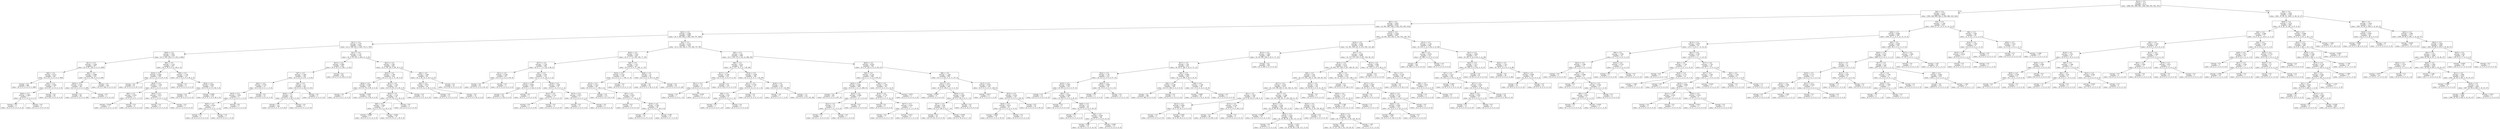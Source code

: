 digraph Tree {
node [shape=box] ;
0 [label="X[14] <= 0.5\nentropy = 3.17\nsamples = 8712\nvalue = [996, 961, 966, 965, 1000, 969, 952, 952, 951]"] ;
1 [label="X[2] <= 0.5\nentropy = 2.979\nsamples = 6943\nvalue = [505, 928, 884, 942, 0, 956, 886, 918, 924]"] ;
0 -> 1 [labeldistance=2.5, labelangle=45, headlabel="True"] ;
2 [label="X[5] <= 0.5\nentropy = 2.807\nsamples = 6325\nvalue = [0, 901, 863, 928, 0, 942, 872, 903, 916]"] ;
1 -> 2 ;
3 [label="X[23] <= 0.5\nentropy = 2.499\nsamples = 3368\nvalue = [0, 0, 340, 485, 0, 608, 338, 757, 840]"] ;
2 -> 3 ;
4 [label="X[17] <= 0.5\nentropy = 2.107\nsamples = 1843\nvalue = [0, 0, 196, 303, 0, 429, 170, 0, 745]"] ;
3 -> 4 ;
5 [label="X[20] <= 0.5\nentropy = 1.601\nsamples = 1104\nvalue = [0, 0, 143, 158, 0, 0, 139, 0, 664]"] ;
4 -> 5 ;
6 [label="X[11] <= 0.5\nentropy = 1.028\nsamples = 877\nvalue = [0, 0, 67, 150, 0, 0, 0, 0, 660]"] ;
5 -> 6 ;
7 [label="X[8] <= 0.5\nentropy = 0.473\nsamples = 661\nvalue = [0, 0, 67, 0, 0, 0, 0, 0, 594]"] ;
6 -> 7 ;
8 [label="entropy = 0.0\nsamples = 589\nvalue = [0, 0, 0, 0, 0, 0, 0, 0, 589]"] ;
7 -> 8 ;
9 [label="X[4] <= 0.5\nentropy = 0.364\nsamples = 72\nvalue = [0, 0, 67, 0, 0, 0, 0, 0, 5]"] ;
7 -> 9 ;
10 [label="X[24] <= 0.5\nentropy = 0.863\nsamples = 7\nvalue = [0, 0, 2, 0, 0, 0, 0, 0, 5]"] ;
9 -> 10 ;
11 [label="entropy = 0.0\nsamples = 5\nvalue = [0, 0, 0, 0, 0, 0, 0, 0, 5]"] ;
10 -> 11 ;
12 [label="entropy = 0.0\nsamples = 2\nvalue = [0, 0, 2, 0, 0, 0, 0, 0, 0]"] ;
10 -> 12 ;
13 [label="entropy = 0.0\nsamples = 65\nvalue = [0, 0, 65, 0, 0, 0, 0, 0, 0]"] ;
9 -> 13 ;
14 [label="X[6] <= 0.5\nentropy = 0.888\nsamples = 216\nvalue = [0, 0, 0, 150, 0, 0, 0, 0, 66]"] ;
6 -> 14 ;
15 [label="X[24] <= 0.5\nentropy = 0.191\nsamples = 68\nvalue = [0, 0, 0, 2, 0, 0, 0, 0, 66]"] ;
14 -> 15 ;
16 [label="entropy = 0.0\nsamples = 66\nvalue = [0, 0, 0, 0, 0, 0, 0, 0, 66]"] ;
15 -> 16 ;
17 [label="entropy = 0.0\nsamples = 2\nvalue = [0, 0, 0, 2, 0, 0, 0, 0, 0]"] ;
15 -> 17 ;
18 [label="entropy = 0.0\nsamples = 148\nvalue = [0, 0, 0, 148, 0, 0, 0, 0, 0]"] ;
14 -> 18 ;
19 [label="X[9] <= 0.5\nentropy = 1.235\nsamples = 227\nvalue = [0, 0, 76, 8, 0, 0, 139, 0, 4]"] ;
5 -> 19 ;
20 [label="X[16] <= 0.5\nentropy = 0.482\nsamples = 100\nvalue = [0, 0, 1, 8, 0, 0, 91, 0, 0]"] ;
19 -> 20 ;
21 [label="entropy = 0.0\nsamples = 87\nvalue = [0, 0, 0, 0, 0, 0, 87, 0, 0]"] ;
20 -> 21 ;
22 [label="X[25] <= 0.5\nentropy = 1.239\nsamples = 13\nvalue = [0, 0, 1, 8, 0, 0, 4, 0, 0]"] ;
20 -> 22 ;
23 [label="X[0] <= 0.5\nentropy = 0.503\nsamples = 9\nvalue = [0, 0, 0, 8, 0, 0, 1, 0, 0]"] ;
22 -> 23 ;
24 [label="entropy = 0.918\nsamples = 3\nvalue = [0, 0, 0, 2, 0, 0, 1, 0, 0]"] ;
23 -> 24 ;
25 [label="entropy = 0.0\nsamples = 6\nvalue = [0, 0, 0, 6, 0, 0, 0, 0, 0]"] ;
23 -> 25 ;
26 [label="X[10] <= 0.5\nentropy = 0.811\nsamples = 4\nvalue = [0, 0, 1, 0, 0, 0, 3, 0, 0]"] ;
22 -> 26 ;
27 [label="entropy = 0.0\nsamples = 3\nvalue = [0, 0, 0, 0, 0, 0, 3, 0, 0]"] ;
26 -> 27 ;
28 [label="entropy = 0.0\nsamples = 1\nvalue = [0, 0, 1, 0, 0, 0, 0, 0, 0]"] ;
26 -> 28 ;
29 [label="X[8] <= 0.5\nentropy = 1.136\nsamples = 127\nvalue = [0, 0, 75, 0, 0, 0, 48, 0, 4]"] ;
19 -> 29 ;
30 [label="entropy = 0.0\nsamples = 4\nvalue = [0, 0, 0, 0, 0, 0, 0, 0, 4]"] ;
29 -> 30 ;
31 [label="X[22] <= 0.5\nentropy = 0.965\nsamples = 123\nvalue = [0, 0, 75, 0, 0, 0, 48, 0, 0]"] ;
29 -> 31 ;
32 [label="entropy = 0.0\nsamples = 18\nvalue = [0, 0, 18, 0, 0, 0, 0, 0, 0]"] ;
31 -> 32 ;
33 [label="entropy = 0.995\nsamples = 105\nvalue = [0, 0, 57, 0, 0, 0, 48, 0, 0]"] ;
31 -> 33 ;
34 [label="X[11] <= 0.5\nentropy = 1.731\nsamples = 739\nvalue = [0, 0, 53, 145, 0, 429, 31, 0, 81]"] ;
4 -> 34 ;
35 [label="X[13] <= 0.5\nentropy = 0.985\nsamples = 445\nvalue = [0, 0, 23, 0, 0, 340, 1, 0, 81]"] ;
34 -> 35 ;
36 [label="X[7] <= 0.5\nentropy = 1.449\nsamples = 192\nvalue = [0, 0, 23, 0, 0, 87, 1, 0, 81]"] ;
35 -> 36 ;
37 [label="X[21] <= 0.5\nentropy = 0.725\nsamples = 27\nvalue = [0, 0, 23, 0, 0, 3, 1, 0, 0]"] ;
36 -> 37 ;
38 [label="X[19] <= 0.5\nentropy = 1.459\nsamples = 6\nvalue = [0, 0, 2, 0, 0, 3, 1, 0, 0]"] ;
37 -> 38 ;
39 [label="X[25] <= 0.5\nentropy = 0.918\nsamples = 3\nvalue = [0, 0, 2, 0, 0, 0, 1, 0, 0]"] ;
38 -> 39 ;
40 [label="entropy = 0.0\nsamples = 2\nvalue = [0, 0, 2, 0, 0, 0, 0, 0, 0]"] ;
39 -> 40 ;
41 [label="entropy = 0.0\nsamples = 1\nvalue = [0, 0, 0, 0, 0, 0, 1, 0, 0]"] ;
39 -> 41 ;
42 [label="entropy = 0.0\nsamples = 3\nvalue = [0, 0, 0, 0, 0, 3, 0, 0, 0]"] ;
38 -> 42 ;
43 [label="entropy = 0.0\nsamples = 21\nvalue = [0, 0, 21, 0, 0, 0, 0, 0, 0]"] ;
37 -> 43 ;
44 [label="X[9] <= 0.5\nentropy = 1.0\nsamples = 165\nvalue = [0, 0, 0, 0, 0, 84, 0, 0, 81]"] ;
36 -> 44 ;
45 [label="X[24] <= 0.5\nentropy = 1.0\nsamples = 161\nvalue = [0, 0, 0, 0, 0, 80, 0, 0, 81]"] ;
44 -> 45 ;
46 [label="entropy = 1.0\nsamples = 158\nvalue = [0, 0, 0, 0, 0, 77, 0, 0, 81]"] ;
45 -> 46 ;
47 [label="entropy = 0.0\nsamples = 3\nvalue = [0, 0, 0, 0, 0, 3, 0, 0, 0]"] ;
45 -> 47 ;
48 [label="entropy = 0.0\nsamples = 4\nvalue = [0, 0, 0, 0, 0, 4, 0, 0, 0]"] ;
44 -> 48 ;
49 [label="entropy = 0.0\nsamples = 253\nvalue = [0, 0, 0, 0, 0, 253, 0, 0, 0]"] ;
35 -> 49 ;
50 [label="X[21] <= 0.5\nentropy = 1.697\nsamples = 294\nvalue = [0, 0, 30, 145, 0, 89, 30, 0, 0]"] ;
34 -> 50 ;
51 [label="X[20] <= 0.5\nentropy = 1.365\nsamples = 234\nvalue = [0, 0, 0, 133, 0, 71, 30, 0, 0]"] ;
50 -> 51 ;
52 [label="X[26] <= 0.5\nentropy = 0.994\nsamples = 143\nvalue = [0, 0, 0, 78, 0, 65, 0, 0, 0]"] ;
51 -> 52 ;
53 [label="entropy = 0.0\nsamples = 1\nvalue = [0, 0, 0, 0, 0, 1, 0, 0, 0]"] ;
52 -> 53 ;
54 [label="entropy = 0.993\nsamples = 142\nvalue = [0, 0, 0, 78, 0, 64, 0, 0, 0]"] ;
52 -> 54 ;
55 [label="X[13] <= 0.5\nentropy = 1.225\nsamples = 91\nvalue = [0, 0, 0, 55, 0, 6, 30, 0, 0]"] ;
51 -> 55 ;
56 [label="X[25] <= 0.5\nentropy = 1.132\nsamples = 79\nvalue = [0, 0, 0, 55, 0, 6, 18, 0, 0]"] ;
55 -> 56 ;
57 [label="X[8] <= 0.5\nentropy = 1.059\nsamples = 77\nvalue = [0, 0, 0, 55, 0, 4, 18, 0, 0]"] ;
56 -> 57 ;
58 [label="entropy = 0.985\nsamples = 7\nvalue = [0, 0, 0, 4, 0, 3, 0, 0, 0]"] ;
57 -> 58 ;
59 [label="entropy = 0.924\nsamples = 70\nvalue = [0, 0, 0, 51, 0, 1, 18, 0, 0]"] ;
57 -> 59 ;
60 [label="entropy = 0.0\nsamples = 2\nvalue = [0, 0, 0, 0, 0, 2, 0, 0, 0]"] ;
56 -> 60 ;
61 [label="entropy = 0.0\nsamples = 12\nvalue = [0, 0, 0, 0, 0, 0, 12, 0, 0]"] ;
55 -> 61 ;
62 [label="X[8] <= 0.5\nentropy = 1.485\nsamples = 60\nvalue = [0, 0, 30, 12, 0, 18, 0, 0, 0]"] ;
50 -> 62 ;
63 [label="X[0] <= 0.5\nentropy = 0.971\nsamples = 30\nvalue = [0, 0, 0, 12, 0, 18, 0, 0, 0]"] ;
62 -> 63 ;
64 [label="entropy = 0.0\nsamples = 12\nvalue = [0, 0, 0, 12, 0, 0, 0, 0, 0]"] ;
63 -> 64 ;
65 [label="entropy = 0.0\nsamples = 18\nvalue = [0, 0, 0, 0, 0, 18, 0, 0, 0]"] ;
63 -> 65 ;
66 [label="entropy = 0.0\nsamples = 30\nvalue = [0, 0, 30, 0, 0, 0, 0, 0, 0]"] ;
62 -> 66 ;
67 [label="X[4] <= 0.5\nentropy = 2.152\nsamples = 1525\nvalue = [0, 0, 144, 182, 0, 179, 168, 757, 95]"] ;
3 -> 67 ;
68 [label="X[20] <= 0.5\nentropy = 1.912\nsamples = 435\nvalue = [0, 0, 1, 7, 0, 159, 156, 77, 35]"] ;
67 -> 68 ;
69 [label="X[17] <= 0.5\nentropy = 1.235\nsamples = 198\nvalue = [0, 0, 1, 7, 0, 122, 0, 66, 2]"] ;
68 -> 69 ;
70 [label="X[11] <= 0.5\nentropy = 0.198\nsamples = 65\nvalue = [0, 0, 0, 2, 0, 0, 0, 63, 0]"] ;
69 -> 70 ;
71 [label="entropy = 0.0\nsamples = 63\nvalue = [0, 0, 0, 0, 0, 0, 0, 63, 0]"] ;
70 -> 71 ;
72 [label="entropy = 0.0\nsamples = 2\nvalue = [0, 0, 0, 2, 0, 0, 0, 0, 0]"] ;
70 -> 72 ;
73 [label="X[1] <= 0.5\nentropy = 0.56\nsamples = 133\nvalue = [0, 0, 1, 5, 0, 122, 0, 3, 2]"] ;
69 -> 73 ;
74 [label="X[12] <= 0.5\nentropy = 0.068\nsamples = 123\nvalue = [0, 0, 0, 1, 0, 122, 0, 0, 0]"] ;
73 -> 74 ;
75 [label="entropy = 0.0\nsamples = 122\nvalue = [0, 0, 0, 0, 0, 122, 0, 0, 0]"] ;
74 -> 75 ;
76 [label="entropy = 0.0\nsamples = 1\nvalue = [0, 0, 0, 1, 0, 0, 0, 0, 0]"] ;
74 -> 76 ;
77 [label="X[18] <= 0.5\nentropy = 1.846\nsamples = 10\nvalue = [0, 0, 1, 4, 0, 0, 0, 3, 2]"] ;
73 -> 77 ;
78 [label="X[12] <= 0.5\nentropy = 0.722\nsamples = 5\nvalue = [0, 0, 1, 4, 0, 0, 0, 0, 0]"] ;
77 -> 78 ;
79 [label="entropy = 0.0\nsamples = 1\nvalue = [0, 0, 1, 0, 0, 0, 0, 0, 0]"] ;
78 -> 79 ;
80 [label="entropy = 0.0\nsamples = 4\nvalue = [0, 0, 0, 4, 0, 0, 0, 0, 0]"] ;
78 -> 80 ;
81 [label="X[13] <= 0.5\nentropy = 0.971\nsamples = 5\nvalue = [0, 0, 0, 0, 0, 0, 0, 3, 2]"] ;
77 -> 81 ;
82 [label="entropy = 0.0\nsamples = 3\nvalue = [0, 0, 0, 0, 0, 0, 0, 3, 0]"] ;
81 -> 82 ;
83 [label="entropy = 0.0\nsamples = 2\nvalue = [0, 0, 0, 0, 0, 0, 0, 0, 2]"] ;
81 -> 83 ;
84 [label="X[6] <= 0.5\nentropy = 1.417\nsamples = 237\nvalue = [0, 0, 0, 0, 0, 37, 156, 11, 33]"] ;
68 -> 84 ;
85 [label="X[16] <= 0.5\nentropy = 0.722\nsamples = 178\nvalue = [0, 0, 0, 0, 0, 7, 156, 11, 4]"] ;
84 -> 85 ;
86 [label="X[13] <= 0.5\nentropy = 0.413\nsamples = 167\nvalue = [0, 0, 0, 0, 0, 7, 156, 0, 4]"] ;
85 -> 86 ;
87 [label="entropy = 0.0\nsamples = 114\nvalue = [0, 0, 0, 0, 0, 0, 114, 0, 0]"] ;
86 -> 87 ;
88 [label="X[7] <= 0.5\nentropy = 0.933\nsamples = 53\nvalue = [0, 0, 0, 0, 0, 7, 42, 0, 4]"] ;
86 -> 88 ;
89 [label="entropy = 0.0\nsamples = 4\nvalue = [0, 0, 0, 0, 0, 0, 0, 0, 4]"] ;
88 -> 89 ;
90 [label="X[10] <= 0.5\nentropy = 0.592\nsamples = 49\nvalue = [0, 0, 0, 0, 0, 7, 42, 0, 0]"] ;
88 -> 90 ;
91 [label="entropy = 0.0\nsamples = 37\nvalue = [0, 0, 0, 0, 0, 0, 37, 0, 0]"] ;
90 -> 91 ;
92 [label="entropy = 0.98\nsamples = 12\nvalue = [0, 0, 0, 0, 0, 7, 5, 0, 0]"] ;
90 -> 92 ;
93 [label="entropy = 0.0\nsamples = 11\nvalue = [0, 0, 0, 0, 0, 0, 0, 11, 0]"] ;
85 -> 93 ;
94 [label="X[26] <= 0.5\nentropy = 1.0\nsamples = 59\nvalue = [0, 0, 0, 0, 0, 30, 0, 0, 29]"] ;
84 -> 94 ;
95 [label="entropy = 0.0\nsamples = 30\nvalue = [0, 0, 0, 0, 0, 30, 0, 0, 0]"] ;
94 -> 95 ;
96 [label="entropy = 0.0\nsamples = 29\nvalue = [0, 0, 0, 0, 0, 0, 0, 0, 29]"] ;
94 -> 96 ;
97 [label="X[0] <= 0.5\nentropy = 1.64\nsamples = 1090\nvalue = [0, 0, 143, 175, 0, 20, 12, 680, 60]"] ;
67 -> 97 ;
98 [label="X[6] <= 0.5\nentropy = 2.013\nsamples = 305\nvalue = [0, 0, 137, 31, 0, 5, 7, 65, 60]"] ;
97 -> 98 ;
99 [label="X[17] <= 0.5\nentropy = 0.109\nsamples = 139\nvalue = [0, 0, 137, 0, 0, 0, 0, 2, 0]"] ;
98 -> 99 ;
100 [label="X[11] <= 0.5\nentropy = 1.0\nsamples = 4\nvalue = [0, 0, 2, 0, 0, 0, 0, 2, 0]"] ;
99 -> 100 ;
101 [label="entropy = 0.0\nsamples = 1\nvalue = [0, 0, 0, 0, 0, 0, 0, 1, 0]"] ;
100 -> 101 ;
102 [label="entropy = 0.918\nsamples = 3\nvalue = [0, 0, 2, 0, 0, 0, 0, 1, 0]"] ;
100 -> 102 ;
103 [label="entropy = 0.0\nsamples = 135\nvalue = [0, 0, 135, 0, 0, 0, 0, 0, 0]"] ;
99 -> 103 ;
104 [label="X[16] <= 0.5\nentropy = 1.858\nsamples = 166\nvalue = [0, 0, 0, 31, 0, 5, 7, 63, 60]"] ;
98 -> 104 ;
105 [label="X[11] <= 0.5\nentropy = 0.745\nsamples = 37\nvalue = [0, 0, 0, 31, 0, 5, 0, 1, 0]"] ;
104 -> 105 ;
106 [label="X[9] <= 0.5\nentropy = 0.65\nsamples = 6\nvalue = [0, 0, 0, 0, 0, 5, 0, 1, 0]"] ;
105 -> 106 ;
107 [label="entropy = 0.0\nsamples = 1\nvalue = [0, 0, 0, 0, 0, 0, 0, 1, 0]"] ;
106 -> 107 ;
108 [label="entropy = 0.0\nsamples = 5\nvalue = [0, 0, 0, 0, 0, 5, 0, 0, 0]"] ;
106 -> 108 ;
109 [label="entropy = 0.0\nsamples = 31\nvalue = [0, 0, 0, 31, 0, 0, 0, 0, 0]"] ;
105 -> 109 ;
110 [label="X[19] <= 0.5\nentropy = 1.25\nsamples = 129\nvalue = [0, 0, 0, 0, 0, 0, 7, 62, 60]"] ;
104 -> 110 ;
111 [label="entropy = 0.0\nsamples = 7\nvalue = [0, 0, 0, 0, 0, 0, 7, 0, 0]"] ;
110 -> 111 ;
112 [label="entropy = 1.0\nsamples = 122\nvalue = [0, 0, 0, 0, 0, 0, 0, 62, 60]"] ;
110 -> 112 ;
113 [label="X[20] <= 0.5\nentropy = 0.934\nsamples = 785\nvalue = [0, 0, 6, 144, 0, 15, 5, 615, 0]"] ;
97 -> 113 ;
114 [label="X[8] <= 0.5\nentropy = 0.144\nsamples = 486\nvalue = [0, 0, 3, 1, 0, 4, 0, 478, 0]"] ;
113 -> 114 ;
115 [label="X[25] <= 0.5\nentropy = 0.044\nsamples = 468\nvalue = [0, 0, 0, 1, 0, 1, 0, 466, 0]"] ;
114 -> 115 ;
116 [label="entropy = 0.0\nsamples = 457\nvalue = [0, 0, 0, 0, 0, 0, 0, 457, 0]"] ;
115 -> 116 ;
117 [label="X[19] <= 0.5\nentropy = 0.866\nsamples = 11\nvalue = [0, 0, 0, 1, 0, 1, 0, 9, 0]"] ;
115 -> 117 ;
118 [label="X[12] <= 0.5\nentropy = 1.0\nsamples = 2\nvalue = [0, 0, 0, 1, 0, 1, 0, 0, 0]"] ;
117 -> 118 ;
119 [label="entropy = 0.0\nsamples = 1\nvalue = [0, 0, 0, 1, 0, 0, 0, 0, 0]"] ;
118 -> 119 ;
120 [label="entropy = 0.0\nsamples = 1\nvalue = [0, 0, 0, 0, 0, 1, 0, 0, 0]"] ;
118 -> 120 ;
121 [label="entropy = 0.0\nsamples = 9\nvalue = [0, 0, 0, 0, 0, 0, 0, 9, 0]"] ;
117 -> 121 ;
122 [label="X[9] <= 0.5\nentropy = 1.252\nsamples = 18\nvalue = [0, 0, 3, 0, 0, 3, 0, 12, 0]"] ;
114 -> 122 ;
123 [label="X[10] <= 0.5\nentropy = 0.779\nsamples = 13\nvalue = [0, 0, 0, 0, 0, 3, 0, 10, 0]"] ;
122 -> 123 ;
124 [label="entropy = 0.0\nsamples = 2\nvalue = [0, 0, 0, 0, 0, 2, 0, 0, 0]"] ;
123 -> 124 ;
125 [label="X[17] <= 0.5\nentropy = 0.439\nsamples = 11\nvalue = [0, 0, 0, 0, 0, 1, 0, 10, 0]"] ;
123 -> 125 ;
126 [label="entropy = 0.0\nsamples = 7\nvalue = [0, 0, 0, 0, 0, 0, 0, 7, 0]"] ;
125 -> 126 ;
127 [label="entropy = 0.811\nsamples = 4\nvalue = [0, 0, 0, 0, 0, 1, 0, 3, 0]"] ;
125 -> 127 ;
128 [label="entropy = 0.971\nsamples = 5\nvalue = [0, 0, 3, 0, 0, 0, 0, 2, 0]"] ;
122 -> 128 ;
129 [label="X[8] <= 0.5\nentropy = 1.365\nsamples = 299\nvalue = [0, 0, 3, 143, 0, 11, 5, 137, 0]"] ;
113 -> 129 ;
130 [label="X[11] <= 0.5\nentropy = 0.715\nsamples = 160\nvalue = [0, 0, 0, 138, 0, 11, 0, 11, 0]"] ;
129 -> 130 ;
131 [label="entropy = 0.918\nsamples = 6\nvalue = [0, 0, 0, 0, 0, 2, 0, 4, 0]"] ;
130 -> 131 ;
132 [label="X[25] <= 0.5\nentropy = 0.584\nsamples = 154\nvalue = [0, 0, 0, 138, 0, 9, 0, 7, 0]"] ;
130 -> 132 ;
133 [label="X[17] <= 0.5\nentropy = 0.69\nsamples = 122\nvalue = [0, 0, 0, 106, 0, 9, 0, 7, 0]"] ;
132 -> 133 ;
134 [label="entropy = 0.0\nsamples = 30\nvalue = [0, 0, 0, 30, 0, 0, 0, 0, 0]"] ;
133 -> 134 ;
135 [label="entropy = 0.839\nsamples = 92\nvalue = [0, 0, 0, 76, 0, 9, 0, 7, 0]"] ;
133 -> 135 ;
136 [label="entropy = 0.0\nsamples = 32\nvalue = [0, 0, 0, 32, 0, 0, 0, 0, 0]"] ;
132 -> 136 ;
137 [label="X[13] <= 0.5\nentropy = 0.593\nsamples = 139\nvalue = [0, 0, 3, 5, 0, 0, 5, 126, 0]"] ;
129 -> 137 ;
138 [label="entropy = 0.811\nsamples = 4\nvalue = [0, 0, 3, 0, 0, 0, 1, 0, 0]"] ;
137 -> 138 ;
139 [label="X[15] <= 0.5\nentropy = 0.419\nsamples = 135\nvalue = [0, 0, 0, 5, 0, 0, 4, 126, 0]"] ;
137 -> 139 ;
140 [label="X[24] <= 0.5\nentropy = 0.613\nsamples = 81\nvalue = [0, 0, 0, 5, 0, 0, 4, 72, 0]"] ;
139 -> 140 ;
141 [label="entropy = 0.625\nsamples = 79\nvalue = [0, 0, 0, 5, 0, 0, 4, 70, 0]"] ;
140 -> 141 ;
142 [label="entropy = 0.0\nsamples = 2\nvalue = [0, 0, 0, 0, 0, 0, 0, 2, 0]"] ;
140 -> 142 ;
143 [label="entropy = 0.0\nsamples = 54\nvalue = [0, 0, 0, 0, 0, 0, 0, 54, 0]"] ;
139 -> 143 ;
144 [label="X[18] <= 0.5\nentropy = 2.526\nsamples = 2957\nvalue = [0, 901, 523, 443, 0, 334, 534, 146, 76]"] ;
2 -> 144 ;
145 [label="X[20] <= 0.5\nentropy = 2.536\nsamples = 2308\nvalue = [0, 391, 520, 431, 0, 272, 534, 132, 28]"] ;
144 -> 145 ;
146 [label="X[13] <= 0.5\nentropy = 1.965\nsamples = 660\nvalue = [0, 54, 309, 186, 0, 25, 0, 73, 13]"] ;
145 -> 146 ;
147 [label="X[17] <= 0.5\nentropy = 1.82\nsamples = 351\nvalue = [0, 54, 0, 186, 0, 25, 0, 73, 13]"] ;
146 -> 147 ;
148 [label="X[22] <= 0.5\nentropy = 1.38\nsamples = 123\nvalue = [0, 53, 0, 0, 0, 0, 0, 57, 13]"] ;
147 -> 148 ;
149 [label="X[16] <= 0.5\nentropy = 0.997\nsamples = 107\nvalue = [0, 50, 0, 0, 0, 0, 0, 57, 0]"] ;
148 -> 149 ;
150 [label="entropy = 0.0\nsamples = 12\nvalue = [0, 0, 0, 0, 0, 0, 0, 12, 0]"] ;
149 -> 150 ;
151 [label="X[9] <= 0.5\nentropy = 0.998\nsamples = 95\nvalue = [0, 50, 0, 0, 0, 0, 0, 45, 0]"] ;
149 -> 151 ;
152 [label="entropy = 0.0\nsamples = 3\nvalue = [0, 3, 0, 0, 0, 0, 0, 0, 0]"] ;
151 -> 152 ;
153 [label="X[26] <= 0.5\nentropy = 1.0\nsamples = 92\nvalue = [0, 47, 0, 0, 0, 0, 0, 45, 0]"] ;
151 -> 153 ;
154 [label="entropy = 0.0\nsamples = 4\nvalue = [0, 0, 0, 0, 0, 0, 0, 4, 0]"] ;
153 -> 154 ;
155 [label="X[8] <= 0.5\nentropy = 0.997\nsamples = 88\nvalue = [0, 47, 0, 0, 0, 0, 0, 41, 0]"] ;
153 -> 155 ;
156 [label="entropy = 0.99\nsamples = 75\nvalue = [0, 42, 0, 0, 0, 0, 0, 33, 0]"] ;
155 -> 156 ;
157 [label="entropy = 0.961\nsamples = 13\nvalue = [0, 5, 0, 0, 0, 0, 0, 8, 0]"] ;
155 -> 157 ;
158 [label="X[26] <= 0.5\nentropy = 0.696\nsamples = 16\nvalue = [0, 3, 0, 0, 0, 0, 0, 0, 13]"] ;
148 -> 158 ;
159 [label="entropy = 0.0\nsamples = 3\nvalue = [0, 3, 0, 0, 0, 0, 0, 0, 0]"] ;
158 -> 159 ;
160 [label="entropy = 0.0\nsamples = 13\nvalue = [0, 0, 0, 0, 0, 0, 0, 0, 13]"] ;
158 -> 160 ;
161 [label="X[0] <= 0.5\nentropy = 0.893\nsamples = 228\nvalue = [0, 1, 0, 186, 0, 25, 0, 16, 0]"] ;
147 -> 161 ;
162 [label="X[9] <= 0.5\nentropy = 0.348\nsamples = 199\nvalue = [0, 0, 0, 186, 0, 13, 0, 0, 0]"] ;
161 -> 162 ;
163 [label="entropy = 0.0\nsamples = 186\nvalue = [0, 0, 0, 186, 0, 0, 0, 0, 0]"] ;
162 -> 163 ;
164 [label="entropy = 0.0\nsamples = 13\nvalue = [0, 0, 0, 0, 0, 13, 0, 0, 0]"] ;
162 -> 164 ;
165 [label="X[8] <= 0.5\nentropy = 1.168\nsamples = 29\nvalue = [0, 1, 0, 0, 0, 12, 0, 16, 0]"] ;
161 -> 165 ;
166 [label="entropy = 0.985\nsamples = 28\nvalue = [0, 0, 0, 0, 0, 12, 0, 16, 0]"] ;
165 -> 166 ;
167 [label="entropy = 0.0\nsamples = 1\nvalue = [0, 1, 0, 0, 0, 0, 0, 0, 0]"] ;
165 -> 167 ;
168 [label="entropy = 0.0\nsamples = 309\nvalue = [0, 0, 309, 0, 0, 0, 0, 0, 0]"] ;
146 -> 168 ;
169 [label="X[7] <= 0.5\nentropy = 2.428\nsamples = 1648\nvalue = [0, 337, 211, 245, 0, 247, 534, 59, 15]"] ;
145 -> 169 ;
170 [label="X[10] <= 0.5\nentropy = 2.471\nsamples = 1419\nvalue = [0, 204, 211, 245, 0, 247, 438, 59, 15]"] ;
169 -> 170 ;
171 [label="X[9] <= 0.5\nentropy = 2.49\nsamples = 1145\nvalue = [0, 173, 201, 245, 0, 120, 332, 59, 15]"] ;
170 -> 171 ;
172 [label="X[17] <= 0.5\nentropy = 2.419\nsamples = 1013\nvalue = [0, 119, 158, 245, 0, 120, 320, 41, 10]"] ;
171 -> 172 ;
173 [label="X[1] <= 0.5\nentropy = 1.605\nsamples = 126\nvalue = [0, 0, 32, 24, 0, 0, 66, 0, 4]"] ;
172 -> 173 ;
174 [label="X[13] <= 0.5\nentropy = 0.985\nsamples = 56\nvalue = [0, 0, 32, 24, 0, 0, 0, 0, 0]"] ;
173 -> 174 ;
175 [label="entropy = 0.0\nsamples = 2\nvalue = [0, 0, 2, 0, 0, 0, 0, 0, 0]"] ;
174 -> 175 ;
176 [label="entropy = 0.991\nsamples = 54\nvalue = [0, 0, 30, 24, 0, 0, 0, 0, 0]"] ;
174 -> 176 ;
177 [label="X[13] <= 0.5\nentropy = 0.316\nsamples = 70\nvalue = [0, 0, 0, 0, 0, 0, 66, 0, 4]"] ;
173 -> 177 ;
178 [label="entropy = 0.0\nsamples = 66\nvalue = [0, 0, 0, 0, 0, 0, 66, 0, 0]"] ;
177 -> 178 ;
179 [label="entropy = 0.0\nsamples = 4\nvalue = [0, 0, 0, 0, 0, 0, 0, 0, 4]"] ;
177 -> 179 ;
180 [label="X[1] <= 0.5\nentropy = 2.449\nsamples = 887\nvalue = [0, 119, 126, 221, 0, 120, 254, 41, 6]"] ;
172 -> 180 ;
181 [label="X[23] <= 0.5\nentropy = 2.428\nsamples = 429\nvalue = [0, 42, 88, 80, 0, 66, 134, 13, 6]"] ;
180 -> 181 ;
182 [label="entropy = 0.946\nsamples = 33\nvalue = [0, 12, 0, 0, 0, 0, 21, 0, 0]"] ;
181 -> 182 ;
183 [label="X[26] <= 0.5\nentropy = 2.431\nsamples = 396\nvalue = [0, 30, 88, 80, 0, 66, 113, 13, 6]"] ;
181 -> 183 ;
184 [label="entropy = 0.0\nsamples = 3\nvalue = [0, 0, 3, 0, 0, 0, 0, 0, 0]"] ;
183 -> 184 ;
185 [label="entropy = 2.433\nsamples = 393\nvalue = [0, 30, 85, 80, 0, 66, 113, 13, 6]"] ;
183 -> 185 ;
186 [label="X[23] <= 0.5\nentropy = 2.37\nsamples = 458\nvalue = [0, 77, 38, 141, 0, 54, 120, 28, 0]"] ;
180 -> 186 ;
187 [label="entropy = 0.0\nsamples = 13\nvalue = [0, 0, 13, 0, 0, 0, 0, 0, 0]"] ;
186 -> 187 ;
188 [label="X[25] <= 0.5\nentropy = 2.327\nsamples = 445\nvalue = [0, 77, 25, 141, 0, 54, 120, 28, 0]"] ;
186 -> 188 ;
189 [label="entropy = 2.321\nsamples = 438\nvalue = [0, 75, 23, 139, 0, 54, 119, 28, 0]"] ;
188 -> 189 ;
190 [label="entropy = 1.95\nsamples = 7\nvalue = [0, 2, 2, 2, 0, 0, 1, 0, 0]"] ;
188 -> 190 ;
191 [label="X[12] <= 0.5\nentropy = 1.94\nsamples = 132\nvalue = [0, 54, 43, 0, 0, 0, 12, 18, 5]"] ;
171 -> 191 ;
192 [label="entropy = 0.0\nsamples = 5\nvalue = [0, 0, 0, 0, 0, 0, 0, 0, 5]"] ;
191 -> 192 ;
193 [label="X[25] <= 0.5\nentropy = 1.775\nsamples = 127\nvalue = [0, 54, 43, 0, 0, 0, 12, 18, 0]"] ;
191 -> 193 ;
194 [label="entropy = 1.768\nsamples = 125\nvalue = [0, 54, 42, 0, 0, 0, 12, 17, 0]"] ;
193 -> 194 ;
195 [label="entropy = 1.0\nsamples = 2\nvalue = [0, 0, 1, 0, 0, 0, 0, 1, 0]"] ;
193 -> 195 ;
196 [label="X[0] <= 0.5\nentropy = 1.574\nsamples = 274\nvalue = [0, 31, 10, 0, 0, 127, 106, 0, 0]"] ;
170 -> 196 ;
197 [label="entropy = 0.0\nsamples = 106\nvalue = [0, 0, 0, 0, 0, 0, 106, 0, 0]"] ;
196 -> 197 ;
198 [label="X[17] <= 0.5\nentropy = 0.997\nsamples = 168\nvalue = [0, 31, 10, 0, 0, 127, 0, 0, 0]"] ;
196 -> 198 ;
199 [label="entropy = 0.0\nsamples = 19\nvalue = [0, 19, 0, 0, 0, 0, 0, 0, 0]"] ;
198 -> 199 ;
200 [label="X[25] <= 0.5\nentropy = 0.751\nsamples = 149\nvalue = [0, 12, 10, 0, 0, 127, 0, 0, 0]"] ;
198 -> 200 ;
201 [label="X[24] <= 0.5\nentropy = 0.655\nsamples = 145\nvalue = [0, 12, 6, 0, 0, 127, 0, 0, 0]"] ;
200 -> 201 ;
202 [label="entropy = 0.662\nsamples = 143\nvalue = [0, 12, 6, 0, 0, 125, 0, 0, 0]"] ;
201 -> 202 ;
203 [label="entropy = 0.0\nsamples = 2\nvalue = [0, 0, 0, 0, 0, 2, 0, 0, 0]"] ;
201 -> 203 ;
204 [label="entropy = 0.0\nsamples = 4\nvalue = [0, 0, 4, 0, 0, 0, 0, 0, 0]"] ;
200 -> 204 ;
205 [label="X[13] <= 0.5\nentropy = 0.981\nsamples = 229\nvalue = [0, 133, 0, 0, 0, 0, 96, 0, 0]"] ;
169 -> 205 ;
206 [label="entropy = 0.0\nsamples = 131\nvalue = [0, 131, 0, 0, 0, 0, 0, 0, 0]"] ;
205 -> 206 ;
207 [label="X[1] <= 0.5\nentropy = 0.144\nsamples = 98\nvalue = [0, 2, 0, 0, 0, 0, 96, 0, 0]"] ;
205 -> 207 ;
208 [label="entropy = 0.0\nsamples = 92\nvalue = [0, 0, 0, 0, 0, 0, 92, 0, 0]"] ;
207 -> 208 ;
209 [label="X[9] <= 0.5\nentropy = 0.918\nsamples = 6\nvalue = [0, 2, 0, 0, 0, 0, 4, 0, 0]"] ;
207 -> 209 ;
210 [label="entropy = 0.0\nsamples = 2\nvalue = [0, 2, 0, 0, 0, 0, 0, 0, 0]"] ;
209 -> 210 ;
211 [label="entropy = 0.0\nsamples = 4\nvalue = [0, 0, 0, 0, 0, 0, 4, 0, 0]"] ;
209 -> 211 ;
212 [label="X[13] <= 0.5\nentropy = 1.136\nsamples = 649\nvalue = [0, 510, 3, 12, 0, 62, 0, 14, 48]"] ;
144 -> 212 ;
213 [label="X[8] <= 0.5\nentropy = 0.078\nsamples = 312\nvalue = [0, 309, 3, 0, 0, 0, 0, 0, 0]"] ;
212 -> 213 ;
214 [label="entropy = 0.0\nsamples = 309\nvalue = [0, 309, 0, 0, 0, 0, 0, 0, 0]"] ;
213 -> 214 ;
215 [label="entropy = 0.0\nsamples = 3\nvalue = [0, 0, 3, 0, 0, 0, 0, 0, 0]"] ;
213 -> 215 ;
216 [label="X[11] <= 0.5\nentropy = 1.656\nsamples = 337\nvalue = [0, 201, 0, 12, 0, 62, 0, 14, 48]"] ;
212 -> 216 ;
217 [label="X[22] <= 0.5\nentropy = 1.071\nsamples = 261\nvalue = [0, 185, 0, 0, 0, 62, 0, 14, 0]"] ;
216 -> 217 ;
218 [label="X[7] <= 0.5\nentropy = 1.273\nsamples = 180\nvalue = [0, 104, 0, 0, 0, 62, 0, 14, 0]"] ;
217 -> 218 ;
219 [label="entropy = 0.967\nsamples = 116\nvalue = [0, 91, 0, 0, 0, 13, 0, 12, 0]"] ;
218 -> 219 ;
220 [label="X[17] <= 0.5\nentropy = 0.918\nsamples = 64\nvalue = [0, 13, 0, 0, 0, 49, 0, 2, 0]"] ;
218 -> 220 ;
221 [label="X[23] <= 0.5\nentropy = 0.567\nsamples = 15\nvalue = [0, 13, 0, 0, 0, 0, 0, 2, 0]"] ;
220 -> 221 ;
222 [label="entropy = 0.0\nsamples = 13\nvalue = [0, 13, 0, 0, 0, 0, 0, 0, 0]"] ;
221 -> 222 ;
223 [label="entropy = 0.0\nsamples = 2\nvalue = [0, 0, 0, 0, 0, 0, 0, 2, 0]"] ;
221 -> 223 ;
224 [label="entropy = 0.0\nsamples = 49\nvalue = [0, 0, 0, 0, 0, 49, 0, 0, 0]"] ;
220 -> 224 ;
225 [label="entropy = 0.0\nsamples = 81\nvalue = [0, 81, 0, 0, 0, 0, 0, 0, 0]"] ;
217 -> 225 ;
226 [label="X[24] <= 0.5\nentropy = 1.312\nsamples = 76\nvalue = [0, 16, 0, 12, 0, 0, 0, 0, 48]"] ;
216 -> 226 ;
227 [label="entropy = 0.0\nsamples = 48\nvalue = [0, 0, 0, 0, 0, 0, 0, 0, 48]"] ;
226 -> 227 ;
228 [label="X[23] <= 0.5\nentropy = 0.985\nsamples = 28\nvalue = [0, 16, 0, 12, 0, 0, 0, 0, 0]"] ;
226 -> 228 ;
229 [label="entropy = 0.0\nsamples = 16\nvalue = [0, 16, 0, 0, 0, 0, 0, 0, 0]"] ;
228 -> 229 ;
230 [label="entropy = 0.0\nsamples = 12\nvalue = [0, 0, 0, 12, 0, 0, 0, 0, 0]"] ;
228 -> 230 ;
231 [label="X[3] <= 0.5\nentropy = 1.184\nsamples = 618\nvalue = [505, 27, 21, 14, 0, 14, 14, 15, 8]"] ;
1 -> 231 ;
232 [label="X[26] <= 0.5\nentropy = 0.958\nsamples = 589\nvalue = [504, 27, 2, 13, 0, 12, 12, 15, 4]"] ;
231 -> 232 ;
233 [label="X[13] <= 0.5\nentropy = 2.679\nsamples = 55\nvalue = [13, 7, 2, 8, 0, 7, 8, 10, 0]"] ;
232 -> 233 ;
234 [label="X[9] <= 0.5\nentropy = 1.788\nsamples = 18\nvalue = [1, 7, 0, 5, 0, 0, 5, 0, 0]"] ;
233 -> 234 ;
235 [label="X[23] <= 0.5\nentropy = 1.296\nsamples = 13\nvalue = [0, 7, 0, 5, 0, 0, 1, 0, 0]"] ;
234 -> 235 ;
236 [label="entropy = 0.0\nsamples = 4\nvalue = [0, 0, 0, 4, 0, 0, 0, 0, 0]"] ;
235 -> 236 ;
237 [label="X[5] <= 0.5\nentropy = 0.986\nsamples = 9\nvalue = [0, 7, 0, 1, 0, 0, 1, 0, 0]"] ;
235 -> 237 ;
238 [label="entropy = 0.0\nsamples = 1\nvalue = [0, 0, 0, 1, 0, 0, 0, 0, 0]"] ;
237 -> 238 ;
239 [label="X[11] <= 0.5\nentropy = 0.544\nsamples = 8\nvalue = [0, 7, 0, 0, 0, 0, 1, 0, 0]"] ;
237 -> 239 ;
240 [label="X[8] <= 0.5\nentropy = 0.811\nsamples = 4\nvalue = [0, 3, 0, 0, 0, 0, 1, 0, 0]"] ;
239 -> 240 ;
241 [label="entropy = 0.0\nsamples = 1\nvalue = [0, 1, 0, 0, 0, 0, 0, 0, 0]"] ;
240 -> 241 ;
242 [label="entropy = 0.918\nsamples = 3\nvalue = [0, 2, 0, 0, 0, 0, 1, 0, 0]"] ;
240 -> 242 ;
243 [label="entropy = 0.0\nsamples = 4\nvalue = [0, 4, 0, 0, 0, 0, 0, 0, 0]"] ;
239 -> 243 ;
244 [label="X[16] <= 0.5\nentropy = 0.722\nsamples = 5\nvalue = [1, 0, 0, 0, 0, 0, 4, 0, 0]"] ;
234 -> 244 ;
245 [label="entropy = 0.0\nsamples = 1\nvalue = [1, 0, 0, 0, 0, 0, 0, 0, 0]"] ;
244 -> 245 ;
246 [label="entropy = 0.0\nsamples = 4\nvalue = [0, 0, 0, 0, 0, 0, 4, 0, 0]"] ;
244 -> 246 ;
247 [label="X[21] <= 0.5\nentropy = 2.307\nsamples = 37\nvalue = [12, 0, 2, 3, 0, 7, 3, 10, 0]"] ;
233 -> 247 ;
248 [label="X[5] <= 0.5\nentropy = 1.736\nsamples = 17\nvalue = [1, 0, 1, 2, 0, 3, 0, 10, 0]"] ;
247 -> 248 ;
249 [label="entropy = 0.0\nsamples = 7\nvalue = [0, 0, 0, 0, 0, 0, 0, 7, 0]"] ;
248 -> 249 ;
250 [label="X[19] <= 0.5\nentropy = 2.171\nsamples = 10\nvalue = [1, 0, 1, 2, 0, 3, 0, 3, 0]"] ;
248 -> 250 ;
251 [label="entropy = 1.891\nsamples = 9\nvalue = [1, 0, 0, 2, 0, 3, 0, 3, 0]"] ;
250 -> 251 ;
252 [label="entropy = 0.0\nsamples = 1\nvalue = [0, 0, 1, 0, 0, 0, 0, 0, 0]"] ;
250 -> 252 ;
253 [label="X[17] <= 0.5\nentropy = 1.781\nsamples = 20\nvalue = [11, 0, 1, 1, 0, 4, 3, 0, 0]"] ;
247 -> 253 ;
254 [label="X[7] <= 0.5\nentropy = 1.292\nsamples = 14\nvalue = [10, 0, 1, 1, 0, 0, 2, 0, 0]"] ;
253 -> 254 ;
255 [label="X[15] <= 0.5\nentropy = 0.866\nsamples = 11\nvalue = [9, 0, 1, 1, 0, 0, 0, 0, 0]"] ;
254 -> 255 ;
256 [label="X[11] <= 0.5\nentropy = 0.918\nsamples = 3\nvalue = [2, 0, 0, 1, 0, 0, 0, 0, 0]"] ;
255 -> 256 ;
257 [label="entropy = 0.0\nsamples = 2\nvalue = [2, 0, 0, 0, 0, 0, 0, 0, 0]"] ;
256 -> 257 ;
258 [label="entropy = 0.0\nsamples = 1\nvalue = [0, 0, 0, 1, 0, 0, 0, 0, 0]"] ;
256 -> 258 ;
259 [label="X[25] <= 0.5\nentropy = 0.544\nsamples = 8\nvalue = [7, 0, 1, 0, 0, 0, 0, 0, 0]"] ;
255 -> 259 ;
260 [label="entropy = 0.811\nsamples = 4\nvalue = [3, 0, 1, 0, 0, 0, 0, 0, 0]"] ;
259 -> 260 ;
261 [label="entropy = 0.0\nsamples = 4\nvalue = [4, 0, 0, 0, 0, 0, 0, 0, 0]"] ;
259 -> 261 ;
262 [label="entropy = 0.918\nsamples = 3\nvalue = [1, 0, 0, 0, 0, 0, 2, 0, 0]"] ;
254 -> 262 ;
263 [label="X[4] <= 0.5\nentropy = 1.252\nsamples = 6\nvalue = [1, 0, 0, 0, 0, 4, 1, 0, 0]"] ;
253 -> 263 ;
264 [label="entropy = 0.0\nsamples = 4\nvalue = [0, 0, 0, 0, 0, 4, 0, 0, 0]"] ;
263 -> 264 ;
265 [label="entropy = 1.0\nsamples = 2\nvalue = [1, 0, 0, 0, 0, 0, 1, 0, 0]"] ;
263 -> 265 ;
266 [label="X[6] <= 0.5\nentropy = 0.584\nsamples = 534\nvalue = [491, 20, 0, 5, 0, 5, 4, 5, 4]"] ;
232 -> 266 ;
267 [label="X[23] <= 0.5\nentropy = 0.327\nsamples = 503\nvalue = [484, 4, 0, 5, 0, 2, 3, 2, 3]"] ;
266 -> 267 ;
268 [label="X[10] <= 0.5\nentropy = 2.1\nsamples = 18\nvalue = [7, 0, 0, 5, 0, 2, 2, 0, 2]"] ;
267 -> 268 ;
269 [label="X[16] <= 0.5\nentropy = 2.117\nsamples = 12\nvalue = [2, 0, 0, 5, 0, 1, 2, 0, 2]"] ;
268 -> 269 ;
270 [label="X[13] <= 0.5\nentropy = 1.658\nsamples = 9\nvalue = [0, 0, 0, 5, 0, 1, 2, 0, 1]"] ;
269 -> 270 ;
271 [label="entropy = 0.0\nsamples = 2\nvalue = [0, 0, 0, 2, 0, 0, 0, 0, 0]"] ;
270 -> 271 ;
272 [label="entropy = 1.842\nsamples = 7\nvalue = [0, 0, 0, 3, 0, 1, 2, 0, 1]"] ;
270 -> 272 ;
273 [label="X[11] <= 0.5\nentropy = 0.918\nsamples = 3\nvalue = [2, 0, 0, 0, 0, 0, 0, 0, 1]"] ;
269 -> 273 ;
274 [label="entropy = 0.0\nsamples = 1\nvalue = [0, 0, 0, 0, 0, 0, 0, 0, 1]"] ;
273 -> 274 ;
275 [label="entropy = 0.0\nsamples = 2\nvalue = [2, 0, 0, 0, 0, 0, 0, 0, 0]"] ;
273 -> 275 ;
276 [label="X[12] <= 0.5\nentropy = 0.65\nsamples = 6\nvalue = [5, 0, 0, 0, 0, 1, 0, 0, 0]"] ;
268 -> 276 ;
277 [label="entropy = 1.0\nsamples = 2\nvalue = [1, 0, 0, 0, 0, 1, 0, 0, 0]"] ;
276 -> 277 ;
278 [label="entropy = 0.0\nsamples = 4\nvalue = [4, 0, 0, 0, 0, 0, 0, 0, 0]"] ;
276 -> 278 ;
279 [label="X[17] <= 0.5\nentropy = 0.15\nsamples = 485\nvalue = [477, 4, 0, 0, 0, 0, 1, 2, 1]"] ;
267 -> 279 ;
280 [label="X[7] <= 0.5\nentropy = 1.792\nsamples = 6\nvalue = [1, 3, 0, 0, 0, 0, 1, 1, 0]"] ;
279 -> 280 ;
281 [label="X[16] <= 0.5\nentropy = 1.585\nsamples = 3\nvalue = [1, 0, 0, 0, 0, 0, 1, 1, 0]"] ;
280 -> 281 ;
282 [label="entropy = 1.0\nsamples = 2\nvalue = [0, 0, 0, 0, 0, 0, 1, 1, 0]"] ;
281 -> 282 ;
283 [label="entropy = 0.0\nsamples = 1\nvalue = [1, 0, 0, 0, 0, 0, 0, 0, 0]"] ;
281 -> 283 ;
284 [label="entropy = 0.0\nsamples = 3\nvalue = [0, 3, 0, 0, 0, 0, 0, 0, 0]"] ;
280 -> 284 ;
285 [label="X[9] <= 0.5\nentropy = 0.065\nsamples = 479\nvalue = [476, 1, 0, 0, 0, 0, 0, 1, 1]"] ;
279 -> 285 ;
286 [label="entropy = 0.0\nsamples = 474\nvalue = [474, 0, 0, 0, 0, 0, 0, 0, 0]"] ;
285 -> 286 ;
287 [label="entropy = 1.922\nsamples = 5\nvalue = [2, 1, 0, 0, 0, 0, 0, 1, 1]"] ;
285 -> 287 ;
288 [label="X[17] <= 0.5\nentropy = 1.949\nsamples = 31\nvalue = [7, 16, 0, 0, 0, 3, 1, 3, 1]"] ;
266 -> 288 ;
289 [label="entropy = 0.0\nsamples = 3\nvalue = [0, 0, 0, 0, 0, 0, 0, 3, 0]"] ;
288 -> 289 ;
290 [label="entropy = 1.65\nsamples = 28\nvalue = [7, 16, 0, 0, 0, 3, 1, 0, 1]"] ;
288 -> 290 ;
291 [label="X[8] <= 0.5\nentropy = 1.661\nsamples = 29\nvalue = [1, 0, 19, 1, 0, 2, 2, 0, 4]"] ;
231 -> 291 ;
292 [label="X[16] <= 0.5\nentropy = 1.459\nsamples = 6\nvalue = [0, 0, 0, 0, 0, 2, 1, 0, 3]"] ;
291 -> 292 ;
293 [label="X[15] <= 0.5\nentropy = 0.918\nsamples = 3\nvalue = [0, 0, 0, 0, 0, 2, 1, 0, 0]"] ;
292 -> 293 ;
294 [label="entropy = 0.0\nsamples = 2\nvalue = [0, 0, 0, 0, 0, 2, 0, 0, 0]"] ;
293 -> 294 ;
295 [label="entropy = 0.0\nsamples = 1\nvalue = [0, 0, 0, 0, 0, 0, 1, 0, 0]"] ;
293 -> 295 ;
296 [label="entropy = 0.0\nsamples = 3\nvalue = [0, 0, 0, 0, 0, 0, 0, 0, 3]"] ;
292 -> 296 ;
297 [label="X[26] <= 0.5\nentropy = 1.014\nsamples = 23\nvalue = [1, 0, 19, 1, 0, 0, 1, 0, 1]"] ;
291 -> 297 ;
298 [label="entropy = 0.0\nsamples = 6\nvalue = [0, 0, 6, 0, 0, 0, 0, 0, 0]"] ;
297 -> 298 ;
299 [label="entropy = 1.258\nsamples = 17\nvalue = [1, 0, 13, 1, 0, 0, 1, 0, 1]"] ;
297 -> 299 ;
300 [label="X[2] <= 0.5\nentropy = 1.803\nsamples = 1769\nvalue = [491, 33, 82, 23, 1000, 13, 66, 34, 27]"] ;
0 -> 300 [labeldistance=2.5, labelangle=-45, headlabel="False"] ;
301 [label="X[26] <= 0.5\nentropy = 1.074\nsamples = 598\nvalue = [0, 8, 22, 14, 491, 8, 47, 8, 0]"] ;
300 -> 301 ;
302 [label="X[8] <= 0.5\nentropy = 2.689\nsamples = 73\nvalue = [0, 8, 14, 11, 18, 6, 11, 5, 0]"] ;
301 -> 302 ;
303 [label="X[0] <= 0.5\nentropy = 2.329\nsamples = 40\nvalue = [0, 8, 0, 5, 15, 4, 6, 2, 0]"] ;
302 -> 303 ;
304 [label="X[19] <= 0.5\nentropy = 1.531\nsamples = 23\nvalue = [0, 8, 0, 5, 10, 0, 0, 0, 0]"] ;
303 -> 304 ;
305 [label="X[22] <= 0.5\nentropy = 0.881\nsamples = 10\nvalue = [0, 7, 0, 0, 3, 0, 0, 0, 0]"] ;
304 -> 305 ;
306 [label="X[25] <= 0.5\nentropy = 0.544\nsamples = 8\nvalue = [0, 7, 0, 0, 1, 0, 0, 0, 0]"] ;
305 -> 306 ;
307 [label="entropy = 0.0\nsamples = 7\nvalue = [0, 7, 0, 0, 0, 0, 0, 0, 0]"] ;
306 -> 307 ;
308 [label="entropy = 0.0\nsamples = 1\nvalue = [0, 0, 0, 0, 1, 0, 0, 0, 0]"] ;
306 -> 308 ;
309 [label="entropy = 0.0\nsamples = 2\nvalue = [0, 0, 0, 0, 2, 0, 0, 0, 0]"] ;
305 -> 309 ;
310 [label="X[9] <= 0.5\nentropy = 1.296\nsamples = 13\nvalue = [0, 1, 0, 5, 7, 0, 0, 0, 0]"] ;
304 -> 310 ;
311 [label="X[6] <= 0.5\nentropy = 0.65\nsamples = 6\nvalue = [0, 0, 0, 5, 1, 0, 0, 0, 0]"] ;
310 -> 311 ;
312 [label="entropy = 1.0\nsamples = 2\nvalue = [0, 0, 0, 1, 1, 0, 0, 0, 0]"] ;
311 -> 312 ;
313 [label="entropy = 0.0\nsamples = 4\nvalue = [0, 0, 0, 4, 0, 0, 0, 0, 0]"] ;
311 -> 313 ;
314 [label="X[21] <= 0.5\nentropy = 0.592\nsamples = 7\nvalue = [0, 1, 0, 0, 6, 0, 0, 0, 0]"] ;
310 -> 314 ;
315 [label="entropy = 0.918\nsamples = 3\nvalue = [0, 1, 0, 0, 2, 0, 0, 0, 0]"] ;
314 -> 315 ;
316 [label="entropy = 0.0\nsamples = 4\nvalue = [0, 0, 0, 0, 4, 0, 0, 0, 0]"] ;
314 -> 316 ;
317 [label="X[11] <= 0.5\nentropy = 1.904\nsamples = 17\nvalue = [0, 0, 0, 0, 5, 4, 6, 2, 0]"] ;
303 -> 317 ;
318 [label="X[4] <= 0.5\nentropy = 0.991\nsamples = 9\nvalue = [0, 0, 0, 0, 5, 4, 0, 0, 0]"] ;
317 -> 318 ;
319 [label="entropy = 0.0\nsamples = 4\nvalue = [0, 0, 0, 0, 0, 4, 0, 0, 0]"] ;
318 -> 319 ;
320 [label="entropy = 0.0\nsamples = 5\nvalue = [0, 0, 0, 0, 5, 0, 0, 0, 0]"] ;
318 -> 320 ;
321 [label="X[19] <= 0.5\nentropy = 0.811\nsamples = 8\nvalue = [0, 0, 0, 0, 0, 0, 6, 2, 0]"] ;
317 -> 321 ;
322 [label="entropy = 0.0\nsamples = 6\nvalue = [0, 0, 0, 0, 0, 0, 6, 0, 0]"] ;
321 -> 322 ;
323 [label="entropy = 0.0\nsamples = 2\nvalue = [0, 0, 0, 0, 0, 0, 0, 2, 0]"] ;
321 -> 323 ;
324 [label="X[0] <= 0.5\nentropy = 2.259\nsamples = 33\nvalue = [0, 0, 14, 6, 3, 2, 5, 3, 0]"] ;
302 -> 324 ;
325 [label="X[20] <= 0.5\nentropy = 2.471\nsamples = 20\nvalue = [0, 0, 4, 6, 3, 2, 2, 3, 0]"] ;
324 -> 325 ;
326 [label="entropy = 0.0\nsamples = 3\nvalue = [0, 0, 0, 3, 0, 0, 0, 0, 0]"] ;
325 -> 326 ;
327 [label="X[21] <= 0.5\nentropy = 2.542\nsamples = 17\nvalue = [0, 0, 4, 3, 3, 2, 2, 3, 0]"] ;
325 -> 327 ;
328 [label="entropy = 2.561\nsamples = 16\nvalue = [0, 0, 3, 3, 3, 2, 2, 3, 0]"] ;
327 -> 328 ;
329 [label="entropy = 0.0\nsamples = 1\nvalue = [0, 0, 1, 0, 0, 0, 0, 0, 0]"] ;
327 -> 329 ;
330 [label="X[23] <= 0.5\nentropy = 0.779\nsamples = 13\nvalue = [0, 0, 10, 0, 0, 0, 3, 0, 0]"] ;
324 -> 330 ;
331 [label="X[10] <= 0.5\nentropy = 1.0\nsamples = 6\nvalue = [0, 0, 3, 0, 0, 0, 3, 0, 0]"] ;
330 -> 331 ;
332 [label="entropy = 0.0\nsamples = 3\nvalue = [0, 0, 0, 0, 0, 0, 3, 0, 0]"] ;
331 -> 332 ;
333 [label="entropy = 0.0\nsamples = 3\nvalue = [0, 0, 3, 0, 0, 0, 0, 0, 0]"] ;
331 -> 333 ;
334 [label="entropy = 0.0\nsamples = 7\nvalue = [0, 0, 7, 0, 0, 0, 0, 0, 0]"] ;
330 -> 334 ;
335 [label="X[6] <= 0.5\nentropy = 0.608\nsamples = 525\nvalue = [0, 0, 8, 3, 473, 2, 36, 3, 0]"] ;
301 -> 335 ;
336 [label="X[21] <= 0.5\nentropy = 0.452\nsamples = 494\nvalue = [0, 0, 8, 3, 463, 1, 16, 3, 0]"] ;
335 -> 336 ;
337 [label="X[18] <= 0.5\nentropy = 0.309\nsamples = 476\nvalue = [0, 0, 8, 3, 458, 1, 3, 3, 0]"] ;
336 -> 337 ;
338 [label="X[15] <= 0.5\nentropy = 0.136\nsamples = 460\nvalue = [0, 0, 1, 3, 453, 0, 3, 0, 0]"] ;
337 -> 338 ;
339 [label="X[3] <= 0.5\nentropy = 0.081\nsamples = 457\nvalue = [0, 0, 0, 2, 453, 0, 2, 0, 0]"] ;
338 -> 339 ;
340 [label="X[1] <= 0.5\nentropy = 0.023\nsamples = 450\nvalue = [0, 0, 0, 0, 449, 0, 1, 0, 0]"] ;
339 -> 340 ;
341 [label="entropy = 0.0\nsamples = 52\nvalue = [0, 0, 0, 0, 52, 0, 0, 0, 0]"] ;
340 -> 341 ;
342 [label="X[11] <= 0.5\nentropy = 0.025\nsamples = 398\nvalue = [0, 0, 0, 0, 397, 0, 1, 0, 0]"] ;
340 -> 342 ;
343 [label="entropy = 0.0\nsamples = 4\nvalue = [0, 0, 0, 0, 4, 0, 0, 0, 0]"] ;
342 -> 343 ;
344 [label="entropy = 0.026\nsamples = 394\nvalue = [0, 0, 0, 0, 393, 0, 1, 0, 0]"] ;
342 -> 344 ;
345 [label="entropy = 1.379\nsamples = 7\nvalue = [0, 0, 0, 2, 4, 0, 1, 0, 0]"] ;
339 -> 345 ;
346 [label="entropy = 1.585\nsamples = 3\nvalue = [0, 0, 1, 1, 0, 0, 1, 0, 0]"] ;
338 -> 346 ;
347 [label="entropy = 1.749\nsamples = 16\nvalue = [0, 0, 7, 0, 5, 1, 0, 3, 0]"] ;
337 -> 347 ;
348 [label="entropy = 0.852\nsamples = 18\nvalue = [0, 0, 0, 0, 5, 0, 13, 0, 0]"] ;
336 -> 348 ;
349 [label="entropy = 1.094\nsamples = 31\nvalue = [0, 0, 0, 0, 10, 1, 20, 0, 0]"] ;
335 -> 349 ;
350 [label="X[8] <= 0.5\nentropy = 1.818\nsamples = 1171\nvalue = [491, 25, 60, 9, 509, 5, 19, 26, 27]"] ;
300 -> 350 ;
351 [label="X[24] <= 0.5\nentropy = 0.997\nsamples = 60\nvalue = [32, 0, 0, 0, 28, 0, 0, 0, 0]"] ;
350 -> 351 ;
352 [label="entropy = 0.998\nsamples = 59\nvalue = [31, 0, 0, 0, 28, 0, 0, 0, 0]"] ;
351 -> 352 ;
353 [label="entropy = 0.0\nsamples = 1\nvalue = [1, 0, 0, 0, 0, 0, 0, 0, 0]"] ;
351 -> 353 ;
354 [label="X[20] <= 0.5\nentropy = 1.849\nsamples = 1111\nvalue = [459, 25, 60, 9, 481, 5, 19, 26, 27]"] ;
350 -> 354 ;
355 [label="entropy = 0.629\nsamples = 19\nvalue = [16, 0, 0, 0, 3, 0, 0, 0, 0]"] ;
354 -> 355 ;
356 [label="X[22] <= 0.5\nentropy = 1.859\nsamples = 1092\nvalue = [443, 25, 60, 9, 478, 5, 19, 26, 27]"] ;
354 -> 356 ;
357 [label="X[5] <= 0.5\nentropy = 1.873\nsamples = 1066\nvalue = [424, 25, 60, 9, 471, 5, 19, 26, 27]"] ;
356 -> 357 ;
358 [label="X[24] <= 0.5\nentropy = 1.078\nsamples = 25\nvalue = [7, 0, 0, 0, 17, 0, 0, 1, 0]"] ;
357 -> 358 ;
359 [label="entropy = 0.871\nsamples = 24\nvalue = [7, 0, 0, 0, 17, 0, 0, 0, 0]"] ;
358 -> 359 ;
360 [label="entropy = 0.0\nsamples = 1\nvalue = [0, 0, 0, 0, 0, 0, 0, 1, 0]"] ;
358 -> 360 ;
361 [label="X[26] <= 0.5\nentropy = 1.885\nsamples = 1041\nvalue = [417, 25, 60, 9, 454, 5, 19, 25, 27]"] ;
357 -> 361 ;
362 [label="entropy = 1.328\nsamples = 27\nvalue = [16, 1, 1, 0, 9, 0, 0, 0, 0]"] ;
361 -> 362 ;
363 [label="X[11] <= 0.5\nentropy = 1.894\nsamples = 1014\nvalue = [401, 24, 59, 9, 445, 5, 19, 25, 27]"] ;
361 -> 363 ;
364 [label="entropy = 0.991\nsamples = 9\nvalue = [4, 0, 0, 0, 5, 0, 0, 0, 0]"] ;
363 -> 364 ;
365 [label="X[16] <= 0.5\nentropy = 1.9\nsamples = 1005\nvalue = [397, 24, 59, 9, 440, 5, 19, 25, 27]"] ;
363 -> 365 ;
366 [label="entropy = 1.903\nsamples = 1000\nvalue = [394, 24, 59, 9, 438, 5, 19, 25, 27]"] ;
365 -> 366 ;
367 [label="entropy = 0.971\nsamples = 5\nvalue = [3, 0, 0, 0, 2, 0, 0, 0, 0]"] ;
365 -> 367 ;
368 [label="X[25] <= 0.5\nentropy = 0.84\nsamples = 26\nvalue = [19, 0, 0, 0, 7, 0, 0, 0, 0]"] ;
356 -> 368 ;
369 [label="entropy = 0.855\nsamples = 25\nvalue = [18, 0, 0, 0, 7, 0, 0, 0, 0]"] ;
368 -> 369 ;
370 [label="entropy = 0.0\nsamples = 1\nvalue = [1, 0, 0, 0, 0, 0, 0, 0, 0]"] ;
368 -> 370 ;
}